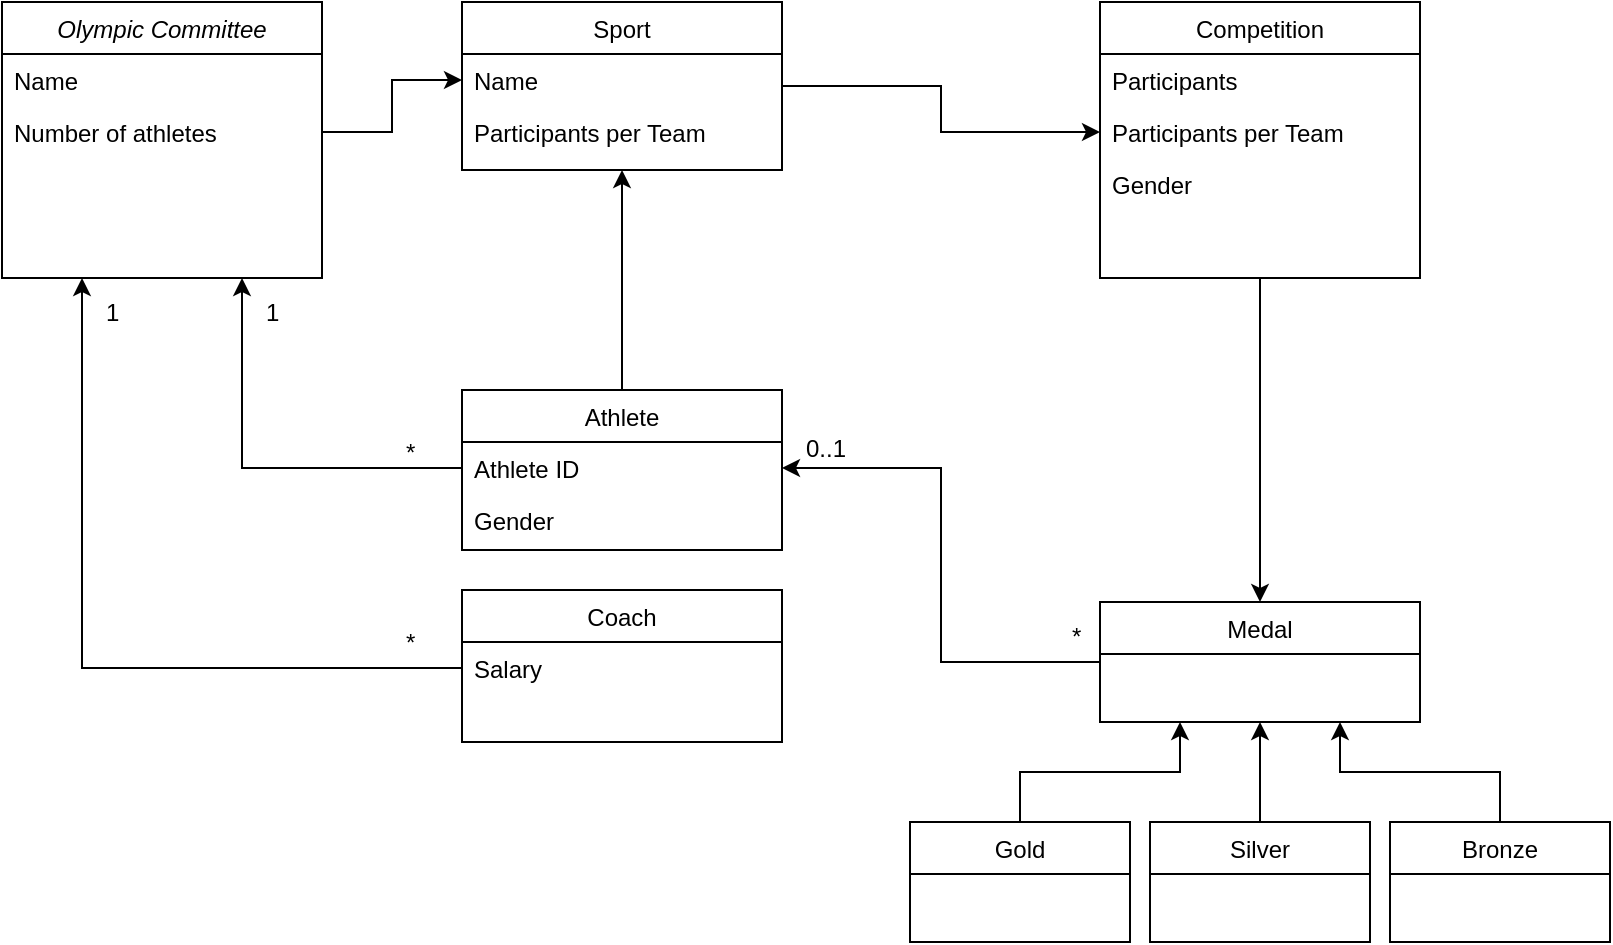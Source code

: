 <mxfile version="15.7.4" type="device"><diagram id="C5RBs43oDa-KdzZeNtuy" name="Page-1"><mxGraphModel dx="1422" dy="794" grid="1" gridSize="10" guides="1" tooltips="1" connect="1" arrows="1" fold="1" page="1" pageScale="1" pageWidth="827" pageHeight="1169" background="none" math="0" shadow="0"><root><mxCell id="WIyWlLk6GJQsqaUBKTNV-0"/><mxCell id="WIyWlLk6GJQsqaUBKTNV-1" parent="WIyWlLk6GJQsqaUBKTNV-0"/><mxCell id="XRuyuBpXfUFZvC4480IQ-0" value="Olympic Committee" style="swimlane;fontStyle=2;align=center;verticalAlign=top;childLayout=stackLayout;horizontal=1;startSize=26;horizontalStack=0;resizeParent=1;resizeLast=0;collapsible=1;marginBottom=0;rounded=0;shadow=0;strokeWidth=1;" parent="WIyWlLk6GJQsqaUBKTNV-1" vertex="1"><mxGeometry x="6" y="20" width="160" height="138" as="geometry"><mxRectangle x="230" y="140" width="160" height="26" as="alternateBounds"/></mxGeometry></mxCell><mxCell id="XRuyuBpXfUFZvC4480IQ-1" value="Name" style="text;align=left;verticalAlign=top;spacingLeft=4;spacingRight=4;overflow=hidden;rotatable=0;points=[[0,0.5],[1,0.5]];portConstraint=eastwest;" parent="XRuyuBpXfUFZvC4480IQ-0" vertex="1"><mxGeometry y="26" width="160" height="26" as="geometry"/></mxCell><mxCell id="XRuyuBpXfUFZvC4480IQ-3" value="Number of athletes" style="text;align=left;verticalAlign=top;spacingLeft=4;spacingRight=4;overflow=hidden;rotatable=0;points=[[0,0.5],[1,0.5]];portConstraint=eastwest;" parent="XRuyuBpXfUFZvC4480IQ-0" vertex="1"><mxGeometry y="52" width="160" height="26" as="geometry"/></mxCell><mxCell id="XRuyuBpXfUFZvC4480IQ-65" style="edgeStyle=orthogonalEdgeStyle;rounded=0;orthogonalLoop=1;jettySize=auto;html=1;exitX=0.5;exitY=1;exitDx=0;exitDy=0;entryX=0.5;entryY=0;entryDx=0;entryDy=0;" parent="WIyWlLk6GJQsqaUBKTNV-1" source="XRuyuBpXfUFZvC4480IQ-4" target="XRuyuBpXfUFZvC4480IQ-59" edge="1"><mxGeometry relative="1" as="geometry"/></mxCell><mxCell id="XRuyuBpXfUFZvC4480IQ-4" value="Competition" style="swimlane;fontStyle=0;align=center;verticalAlign=top;childLayout=stackLayout;horizontal=1;startSize=26;horizontalStack=0;resizeParent=1;resizeLast=0;collapsible=1;marginBottom=0;rounded=0;shadow=0;strokeWidth=1;" parent="WIyWlLk6GJQsqaUBKTNV-1" vertex="1"><mxGeometry x="555" y="20" width="160" height="138" as="geometry"><mxRectangle x="130" y="380" width="160" height="26" as="alternateBounds"/></mxGeometry></mxCell><mxCell id="XRuyuBpXfUFZvC4480IQ-5" value="Participants" style="text;align=left;verticalAlign=top;spacingLeft=4;spacingRight=4;overflow=hidden;rotatable=0;points=[[0,0.5],[1,0.5]];portConstraint=eastwest;" parent="XRuyuBpXfUFZvC4480IQ-4" vertex="1"><mxGeometry y="26" width="160" height="26" as="geometry"/></mxCell><mxCell id="XRuyuBpXfUFZvC4480IQ-6" value="Participants per Team" style="text;align=left;verticalAlign=top;spacingLeft=4;spacingRight=4;overflow=hidden;rotatable=0;points=[[0,0.5],[1,0.5]];portConstraint=eastwest;rounded=0;shadow=0;html=0;" parent="XRuyuBpXfUFZvC4480IQ-4" vertex="1"><mxGeometry y="52" width="160" height="26" as="geometry"/></mxCell><mxCell id="XRuyuBpXfUFZvC4480IQ-43" value="Gender" style="text;align=left;verticalAlign=top;spacingLeft=4;spacingRight=4;overflow=hidden;rotatable=0;points=[[0,0.5],[1,0.5]];portConstraint=eastwest;rounded=0;shadow=0;html=0;" parent="XRuyuBpXfUFZvC4480IQ-4" vertex="1"><mxGeometry y="78" width="160" height="26" as="geometry"/></mxCell><mxCell id="XRuyuBpXfUFZvC4480IQ-45" style="edgeStyle=orthogonalEdgeStyle;rounded=0;orthogonalLoop=1;jettySize=auto;html=1;exitX=1;exitY=0.5;exitDx=0;exitDy=0;entryX=0;entryY=0.5;entryDx=0;entryDy=0;" parent="WIyWlLk6GJQsqaUBKTNV-1" source="XRuyuBpXfUFZvC4480IQ-7" target="XRuyuBpXfUFZvC4480IQ-6" edge="1"><mxGeometry relative="1" as="geometry"/></mxCell><mxCell id="XRuyuBpXfUFZvC4480IQ-7" value="Sport" style="swimlane;fontStyle=0;align=center;verticalAlign=top;childLayout=stackLayout;horizontal=1;startSize=26;horizontalStack=0;resizeParent=1;resizeLast=0;collapsible=1;marginBottom=0;rounded=0;shadow=0;strokeWidth=1;" parent="WIyWlLk6GJQsqaUBKTNV-1" vertex="1"><mxGeometry x="236" y="20" width="160" height="84" as="geometry"><mxRectangle x="130" y="380" width="160" height="26" as="alternateBounds"/></mxGeometry></mxCell><mxCell id="XRuyuBpXfUFZvC4480IQ-8" value="Name" style="text;align=left;verticalAlign=top;spacingLeft=4;spacingRight=4;overflow=hidden;rotatable=0;points=[[0,0.5],[1,0.5]];portConstraint=eastwest;" parent="XRuyuBpXfUFZvC4480IQ-7" vertex="1"><mxGeometry y="26" width="160" height="26" as="geometry"/></mxCell><mxCell id="XRuyuBpXfUFZvC4480IQ-9" value="Participants per Team" style="text;align=left;verticalAlign=top;spacingLeft=4;spacingRight=4;overflow=hidden;rotatable=0;points=[[0,0.5],[1,0.5]];portConstraint=eastwest;rounded=0;shadow=0;html=0;" parent="XRuyuBpXfUFZvC4480IQ-7" vertex="1"><mxGeometry y="52" width="160" height="26" as="geometry"/></mxCell><mxCell id="XRuyuBpXfUFZvC4480IQ-44" style="edgeStyle=orthogonalEdgeStyle;rounded=0;orthogonalLoop=1;jettySize=auto;html=1;exitX=0.5;exitY=0;exitDx=0;exitDy=0;entryX=0.5;entryY=1;entryDx=0;entryDy=0;" parent="WIyWlLk6GJQsqaUBKTNV-1" source="XRuyuBpXfUFZvC4480IQ-39" target="XRuyuBpXfUFZvC4480IQ-7" edge="1"><mxGeometry relative="1" as="geometry"/></mxCell><mxCell id="XRuyuBpXfUFZvC4480IQ-39" value="Athlete" style="swimlane;fontStyle=0;align=center;verticalAlign=top;childLayout=stackLayout;horizontal=1;startSize=26;horizontalStack=0;resizeParent=1;resizeLast=0;collapsible=1;marginBottom=0;rounded=0;shadow=0;strokeWidth=1;" parent="WIyWlLk6GJQsqaUBKTNV-1" vertex="1"><mxGeometry x="236" y="214" width="160" height="80" as="geometry"><mxRectangle x="130" y="380" width="160" height="26" as="alternateBounds"/></mxGeometry></mxCell><mxCell id="XRuyuBpXfUFZvC4480IQ-40" value="Athlete ID" style="text;align=left;verticalAlign=top;spacingLeft=4;spacingRight=4;overflow=hidden;rotatable=0;points=[[0,0.5],[1,0.5]];portConstraint=eastwest;" parent="XRuyuBpXfUFZvC4480IQ-39" vertex="1"><mxGeometry y="26" width="160" height="26" as="geometry"/></mxCell><mxCell id="XRuyuBpXfUFZvC4480IQ-41" value="Gender" style="text;align=left;verticalAlign=top;spacingLeft=4;spacingRight=4;overflow=hidden;rotatable=0;points=[[0,0.5],[1,0.5]];portConstraint=eastwest;rounded=0;shadow=0;html=0;" parent="XRuyuBpXfUFZvC4480IQ-39" vertex="1"><mxGeometry y="52" width="160" height="26" as="geometry"/></mxCell><mxCell id="XRuyuBpXfUFZvC4480IQ-42" style="edgeStyle=orthogonalEdgeStyle;rounded=0;orthogonalLoop=1;jettySize=auto;html=1;exitX=0;exitY=0.5;exitDx=0;exitDy=0;entryX=0.75;entryY=1;entryDx=0;entryDy=0;" parent="WIyWlLk6GJQsqaUBKTNV-1" source="XRuyuBpXfUFZvC4480IQ-40" target="XRuyuBpXfUFZvC4480IQ-0" edge="1"><mxGeometry relative="1" as="geometry"/></mxCell><mxCell id="XRuyuBpXfUFZvC4480IQ-47" style="edgeStyle=orthogonalEdgeStyle;rounded=0;orthogonalLoop=1;jettySize=auto;html=1;exitX=1;exitY=0.5;exitDx=0;exitDy=0;entryX=0;entryY=0.5;entryDx=0;entryDy=0;" parent="WIyWlLk6GJQsqaUBKTNV-1" source="XRuyuBpXfUFZvC4480IQ-3" target="XRuyuBpXfUFZvC4480IQ-8" edge="1"><mxGeometry relative="1" as="geometry"/></mxCell><mxCell id="XRuyuBpXfUFZvC4480IQ-48" value="*" style="resizable=0;align=left;verticalAlign=bottom;labelBackgroundColor=none;fontSize=12;" parent="WIyWlLk6GJQsqaUBKTNV-1" connectable="0" vertex="1"><mxGeometry x="206" y="254" as="geometry"/></mxCell><mxCell id="XRuyuBpXfUFZvC4480IQ-49" value="1" style="resizable=0;align=left;verticalAlign=bottom;labelBackgroundColor=none;fontSize=12;" parent="WIyWlLk6GJQsqaUBKTNV-1" connectable="0" vertex="1"><mxGeometry x="136" y="184" as="geometry"/></mxCell><mxCell id="XRuyuBpXfUFZvC4480IQ-57" value="Coach" style="swimlane;fontStyle=0;align=center;verticalAlign=top;childLayout=stackLayout;horizontal=1;startSize=26;horizontalStack=0;resizeParent=1;resizeLast=0;collapsible=1;marginBottom=0;rounded=0;shadow=0;strokeWidth=1;" parent="WIyWlLk6GJQsqaUBKTNV-1" vertex="1"><mxGeometry x="236" y="314" width="160" height="76" as="geometry"><mxRectangle x="340" y="380" width="170" height="26" as="alternateBounds"/></mxGeometry></mxCell><mxCell id="XRuyuBpXfUFZvC4480IQ-58" value="Salary" style="text;align=left;verticalAlign=top;spacingLeft=4;spacingRight=4;overflow=hidden;rotatable=0;points=[[0,0.5],[1,0.5]];portConstraint=eastwest;" parent="XRuyuBpXfUFZvC4480IQ-57" vertex="1"><mxGeometry y="26" width="160" height="26" as="geometry"/></mxCell><mxCell id="XRuyuBpXfUFZvC4480IQ-66" style="edgeStyle=orthogonalEdgeStyle;rounded=0;orthogonalLoop=1;jettySize=auto;html=1;exitX=0;exitY=0.5;exitDx=0;exitDy=0;entryX=1;entryY=0.5;entryDx=0;entryDy=0;" parent="WIyWlLk6GJQsqaUBKTNV-1" source="XRuyuBpXfUFZvC4480IQ-59" target="XRuyuBpXfUFZvC4480IQ-40" edge="1"><mxGeometry relative="1" as="geometry"/></mxCell><mxCell id="XRuyuBpXfUFZvC4480IQ-59" value="Medal" style="swimlane;fontStyle=0;align=center;verticalAlign=top;childLayout=stackLayout;horizontal=1;startSize=26;horizontalStack=0;resizeParent=1;resizeLast=0;collapsible=1;marginBottom=0;rounded=0;shadow=0;strokeWidth=1;" parent="WIyWlLk6GJQsqaUBKTNV-1" vertex="1"><mxGeometry x="555" y="320" width="160" height="60" as="geometry"><mxRectangle x="340" y="380" width="170" height="26" as="alternateBounds"/></mxGeometry></mxCell><mxCell id="XRuyuBpXfUFZvC4480IQ-62" value="1" style="resizable=0;align=left;verticalAlign=bottom;labelBackgroundColor=none;fontSize=12;" parent="WIyWlLk6GJQsqaUBKTNV-1" connectable="0" vertex="1"><mxGeometry x="56" y="184" as="geometry"/></mxCell><mxCell id="XRuyuBpXfUFZvC4480IQ-63" value="*" style="resizable=0;align=left;verticalAlign=bottom;labelBackgroundColor=none;fontSize=12;" parent="WIyWlLk6GJQsqaUBKTNV-1" connectable="0" vertex="1"><mxGeometry x="206" y="349" as="geometry"/></mxCell><mxCell id="XRuyuBpXfUFZvC4480IQ-75" style="edgeStyle=orthogonalEdgeStyle;rounded=0;orthogonalLoop=1;jettySize=auto;html=1;exitX=0.5;exitY=0;exitDx=0;exitDy=0;entryX=0.5;entryY=1;entryDx=0;entryDy=0;" parent="WIyWlLk6GJQsqaUBKTNV-1" source="XRuyuBpXfUFZvC4480IQ-70" target="XRuyuBpXfUFZvC4480IQ-59" edge="1"><mxGeometry relative="1" as="geometry"/></mxCell><mxCell id="XRuyuBpXfUFZvC4480IQ-70" value="Silver" style="swimlane;fontStyle=0;align=center;verticalAlign=top;childLayout=stackLayout;horizontal=1;startSize=26;horizontalStack=0;resizeParent=1;resizeLast=0;collapsible=1;marginBottom=0;rounded=0;shadow=0;strokeWidth=1;" parent="WIyWlLk6GJQsqaUBKTNV-1" vertex="1"><mxGeometry x="580" y="430" width="110" height="60" as="geometry"><mxRectangle x="340" y="380" width="170" height="26" as="alternateBounds"/></mxGeometry></mxCell><mxCell id="XRuyuBpXfUFZvC4480IQ-77" style="edgeStyle=orthogonalEdgeStyle;rounded=0;orthogonalLoop=1;jettySize=auto;html=1;exitX=0.5;exitY=0;exitDx=0;exitDy=0;entryX=0.25;entryY=1;entryDx=0;entryDy=0;" parent="WIyWlLk6GJQsqaUBKTNV-1" source="XRuyuBpXfUFZvC4480IQ-71" target="XRuyuBpXfUFZvC4480IQ-59" edge="1"><mxGeometry relative="1" as="geometry"/></mxCell><mxCell id="XRuyuBpXfUFZvC4480IQ-71" value="Gold" style="swimlane;fontStyle=0;align=center;verticalAlign=top;childLayout=stackLayout;horizontal=1;startSize=26;horizontalStack=0;resizeParent=1;resizeLast=0;collapsible=1;marginBottom=0;rounded=0;shadow=0;strokeWidth=1;" parent="WIyWlLk6GJQsqaUBKTNV-1" vertex="1"><mxGeometry x="460" y="430" width="110" height="60" as="geometry"><mxRectangle x="340" y="380" width="170" height="26" as="alternateBounds"/></mxGeometry></mxCell><mxCell id="XRuyuBpXfUFZvC4480IQ-78" style="edgeStyle=orthogonalEdgeStyle;rounded=0;orthogonalLoop=1;jettySize=auto;html=1;exitX=0.5;exitY=0;exitDx=0;exitDy=0;entryX=0.75;entryY=1;entryDx=0;entryDy=0;" parent="WIyWlLk6GJQsqaUBKTNV-1" source="XRuyuBpXfUFZvC4480IQ-73" target="XRuyuBpXfUFZvC4480IQ-59" edge="1"><mxGeometry relative="1" as="geometry"/></mxCell><mxCell id="XRuyuBpXfUFZvC4480IQ-73" value="Bronze" style="swimlane;fontStyle=0;align=center;verticalAlign=top;childLayout=stackLayout;horizontal=1;startSize=26;horizontalStack=0;resizeParent=1;resizeLast=0;collapsible=1;marginBottom=0;rounded=0;shadow=0;strokeWidth=1;" parent="WIyWlLk6GJQsqaUBKTNV-1" vertex="1"><mxGeometry x="700" y="430" width="110" height="60" as="geometry"><mxRectangle x="340" y="380" width="170" height="26" as="alternateBounds"/></mxGeometry></mxCell><mxCell id="XRuyuBpXfUFZvC4480IQ-79" style="edgeStyle=orthogonalEdgeStyle;rounded=0;orthogonalLoop=1;jettySize=auto;html=1;exitX=0;exitY=0.5;exitDx=0;exitDy=0;entryX=0.25;entryY=1;entryDx=0;entryDy=0;" parent="WIyWlLk6GJQsqaUBKTNV-1" source="XRuyuBpXfUFZvC4480IQ-58" target="XRuyuBpXfUFZvC4480IQ-0" edge="1"><mxGeometry relative="1" as="geometry"/></mxCell><mxCell id="dQEtQjH78SriLhEEb1A2-1" value="0..1" style="resizable=0;align=left;verticalAlign=bottom;labelBackgroundColor=none;fontSize=12;" connectable="0" vertex="1" parent="WIyWlLk6GJQsqaUBKTNV-1"><mxGeometry x="146" y="200" as="geometry"><mxPoint x="260" y="52" as="offset"/></mxGeometry></mxCell><mxCell id="dQEtQjH78SriLhEEb1A2-2" value="*" style="resizable=0;align=left;verticalAlign=bottom;labelBackgroundColor=none;fontSize=12;" connectable="0" vertex="1" parent="WIyWlLk6GJQsqaUBKTNV-1"><mxGeometry x="539" y="346" as="geometry"/></mxCell></root></mxGraphModel></diagram></mxfile>